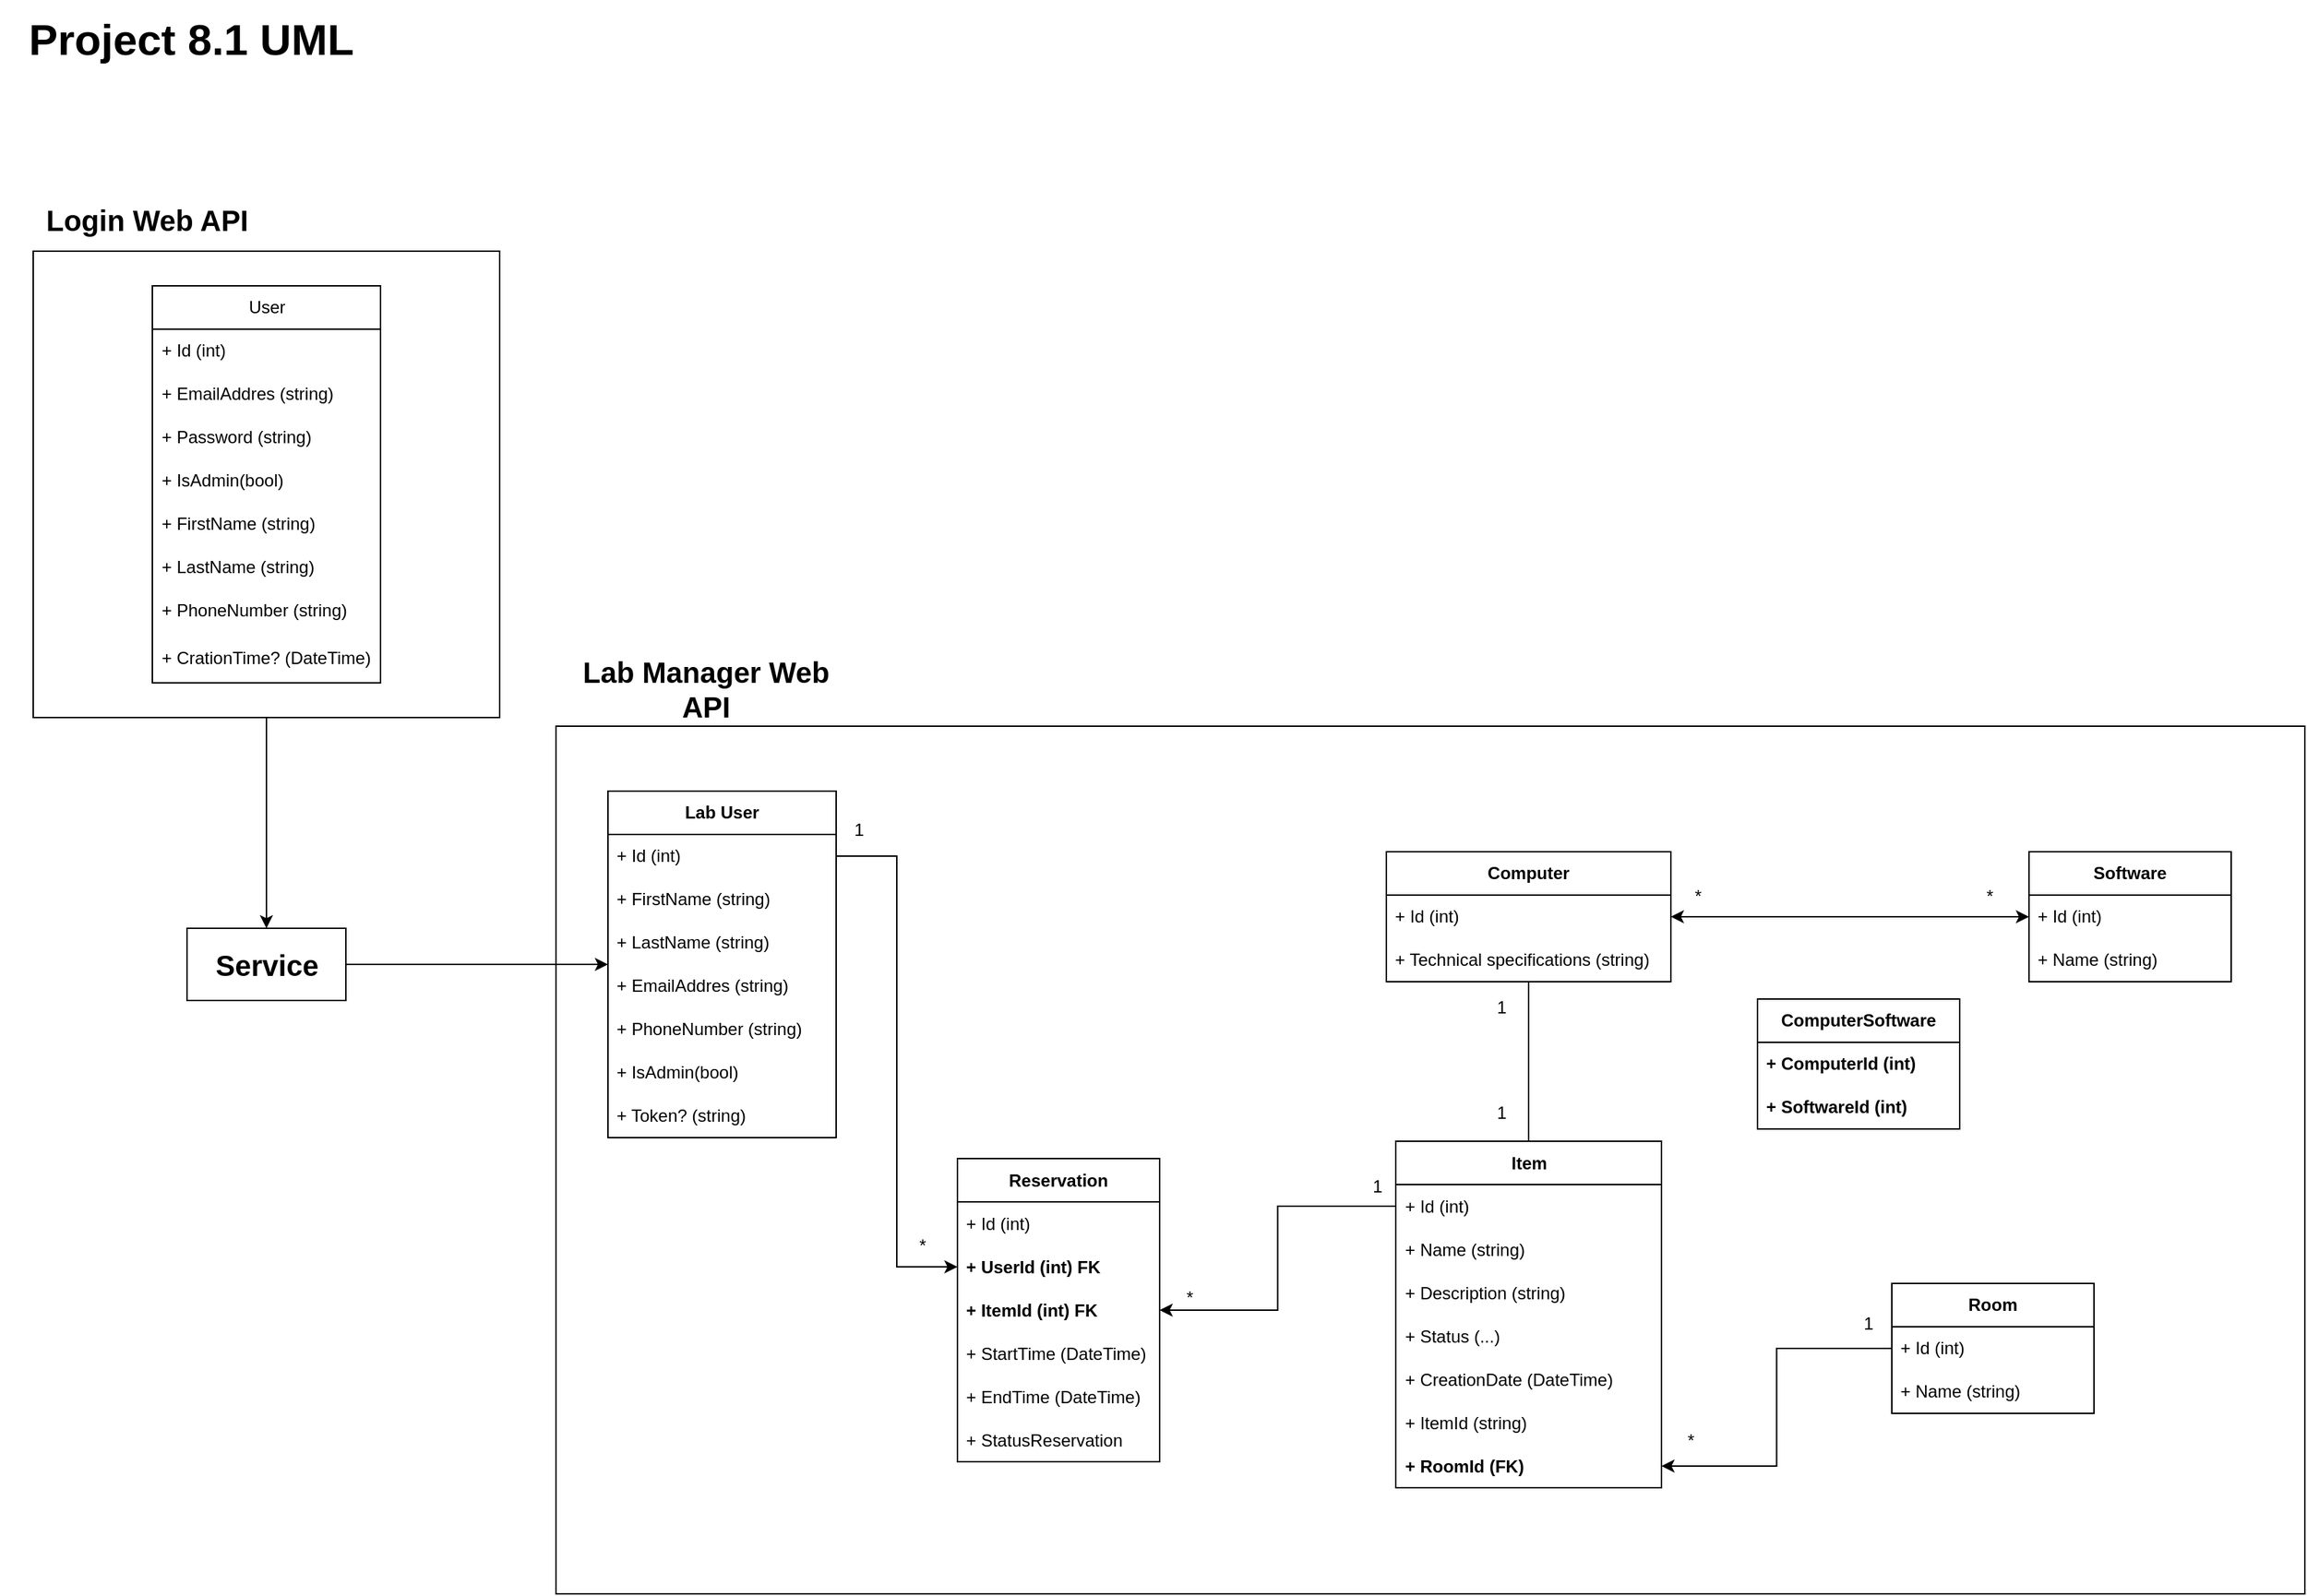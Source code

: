 <mxfile version="22.1.0" type="device">
  <diagram name="Page-1" id="DhqrK9OoihL1AYDFVoek">
    <mxGraphModel dx="2333" dy="1229" grid="0" gridSize="10" guides="1" tooltips="1" connect="1" arrows="1" fold="1" page="1" pageScale="1" pageWidth="1654" pageHeight="1169" math="0" shadow="0">
      <root>
        <mxCell id="0" />
        <mxCell id="1" parent="0" />
        <mxCell id="AF57wnsFzuelbNc37cwG-21" value="" style="rounded=0;whiteSpace=wrap;html=1;" vertex="1" parent="1">
          <mxGeometry x="396" y="510" width="1211" height="601" as="geometry" />
        </mxCell>
        <mxCell id="6iZnvACgIxLlrnmqDq4K-45" style="edgeStyle=orthogonalEdgeStyle;rounded=0;orthogonalLoop=1;jettySize=auto;html=1;" parent="1" source="6iZnvACgIxLlrnmqDq4K-37" target="6iZnvACgIxLlrnmqDq4K-44" edge="1">
          <mxGeometry relative="1" as="geometry" />
        </mxCell>
        <mxCell id="6iZnvACgIxLlrnmqDq4K-37" value="" style="whiteSpace=wrap;html=1;aspect=fixed;fillColor=none;movable=1;resizable=1;rotatable=1;deletable=1;editable=1;locked=0;connectable=1;" parent="1" vertex="1">
          <mxGeometry x="34" y="181" width="323" height="323" as="geometry" />
        </mxCell>
        <mxCell id="6iZnvACgIxLlrnmqDq4K-27" value="User" style="swimlane;fontStyle=0;childLayout=stackLayout;horizontal=1;startSize=30;horizontalStack=0;resizeParent=1;resizeParentMax=0;resizeLast=0;collapsible=1;marginBottom=0;whiteSpace=wrap;html=1;" parent="1" vertex="1">
          <mxGeometry x="116.5" y="205" width="158" height="275" as="geometry" />
        </mxCell>
        <mxCell id="6iZnvACgIxLlrnmqDq4K-28" value="+ Id (int)" style="text;strokeColor=none;fillColor=none;align=left;verticalAlign=middle;spacingLeft=4;spacingRight=4;overflow=hidden;points=[[0,0.5],[1,0.5]];portConstraint=eastwest;rotatable=0;whiteSpace=wrap;html=1;" parent="6iZnvACgIxLlrnmqDq4K-27" vertex="1">
          <mxGeometry y="30" width="158" height="30" as="geometry" />
        </mxCell>
        <mxCell id="6iZnvACgIxLlrnmqDq4K-29" value="+ EmailAddres (string)" style="text;strokeColor=none;fillColor=none;align=left;verticalAlign=middle;spacingLeft=4;spacingRight=4;overflow=hidden;points=[[0,0.5],[1,0.5]];portConstraint=eastwest;rotatable=0;whiteSpace=wrap;html=1;" parent="6iZnvACgIxLlrnmqDq4K-27" vertex="1">
          <mxGeometry y="60" width="158" height="30" as="geometry" />
        </mxCell>
        <mxCell id="6iZnvACgIxLlrnmqDq4K-30" value="+ Password (string)" style="text;strokeColor=none;fillColor=none;align=left;verticalAlign=middle;spacingLeft=4;spacingRight=4;overflow=hidden;points=[[0,0.5],[1,0.5]];portConstraint=eastwest;rotatable=0;whiteSpace=wrap;html=1;" parent="6iZnvACgIxLlrnmqDq4K-27" vertex="1">
          <mxGeometry y="90" width="158" height="30" as="geometry" />
        </mxCell>
        <mxCell id="6iZnvACgIxLlrnmqDq4K-38" value="+ IsAdmin(bool)" style="text;strokeColor=none;fillColor=none;align=left;verticalAlign=middle;spacingLeft=4;spacingRight=4;overflow=hidden;points=[[0,0.5],[1,0.5]];portConstraint=eastwest;rotatable=0;whiteSpace=wrap;html=1;" parent="6iZnvACgIxLlrnmqDq4K-27" vertex="1">
          <mxGeometry y="120" width="158" height="30" as="geometry" />
        </mxCell>
        <mxCell id="6iZnvACgIxLlrnmqDq4K-32" value="+ FirstName (string)" style="text;strokeColor=none;fillColor=none;align=left;verticalAlign=middle;spacingLeft=4;spacingRight=4;overflow=hidden;points=[[0,0.5],[1,0.5]];portConstraint=eastwest;rotatable=0;whiteSpace=wrap;html=1;" parent="6iZnvACgIxLlrnmqDq4K-27" vertex="1">
          <mxGeometry y="150" width="158" height="30" as="geometry" />
        </mxCell>
        <mxCell id="6iZnvACgIxLlrnmqDq4K-33" value="+ LastName (string)" style="text;strokeColor=none;fillColor=none;align=left;verticalAlign=middle;spacingLeft=4;spacingRight=4;overflow=hidden;points=[[0,0.5],[1,0.5]];portConstraint=eastwest;rotatable=0;whiteSpace=wrap;html=1;" parent="6iZnvACgIxLlrnmqDq4K-27" vertex="1">
          <mxGeometry y="180" width="158" height="30" as="geometry" />
        </mxCell>
        <mxCell id="6iZnvACgIxLlrnmqDq4K-34" value="+ PhoneNumber (string)" style="text;strokeColor=none;fillColor=none;align=left;verticalAlign=middle;spacingLeft=4;spacingRight=4;overflow=hidden;points=[[0,0.5],[1,0.5]];portConstraint=eastwest;rotatable=0;whiteSpace=wrap;html=1;" parent="6iZnvACgIxLlrnmqDq4K-27" vertex="1">
          <mxGeometry y="210" width="158" height="30" as="geometry" />
        </mxCell>
        <mxCell id="6iZnvACgIxLlrnmqDq4K-35" value="+ CrationTime? (DateTime)" style="text;strokeColor=none;fillColor=none;align=left;verticalAlign=middle;spacingLeft=4;spacingRight=4;overflow=hidden;points=[[0,0.5],[1,0.5]];portConstraint=eastwest;rotatable=0;whiteSpace=wrap;html=1;" parent="6iZnvACgIxLlrnmqDq4K-27" vertex="1">
          <mxGeometry y="240" width="158" height="35" as="geometry" />
        </mxCell>
        <mxCell id="6iZnvACgIxLlrnmqDq4K-40" value="&lt;b&gt;&lt;font style=&quot;font-size: 30px;&quot;&gt;Project 8.1 UML&lt;/font&gt;&lt;/b&gt;" style="text;html=1;strokeColor=none;fillColor=none;align=center;verticalAlign=middle;whiteSpace=wrap;rounded=0;movable=1;resizable=1;rotatable=1;deletable=1;editable=1;locked=0;connectable=1;" parent="1" vertex="1">
          <mxGeometry x="11.5" y="7" width="263" height="53" as="geometry" />
        </mxCell>
        <mxCell id="6iZnvACgIxLlrnmqDq4K-41" value="&lt;b&gt;&lt;font style=&quot;font-size: 20px;&quot;&gt;Login Web API&lt;/font&gt;&lt;/b&gt;" style="text;html=1;strokeColor=none;fillColor=none;align=center;verticalAlign=middle;whiteSpace=wrap;rounded=0;" parent="1" vertex="1">
          <mxGeometry x="34" y="144" width="158" height="30" as="geometry" />
        </mxCell>
        <mxCell id="AF57wnsFzuelbNc37cwG-22" style="edgeStyle=orthogonalEdgeStyle;rounded=0;orthogonalLoop=1;jettySize=auto;html=1;" edge="1" parent="1" source="6iZnvACgIxLlrnmqDq4K-44" target="6iZnvACgIxLlrnmqDq4K-50">
          <mxGeometry relative="1" as="geometry" />
        </mxCell>
        <mxCell id="6iZnvACgIxLlrnmqDq4K-44" value="&lt;b&gt;&lt;font style=&quot;font-size: 20px;&quot;&gt;Service&lt;/font&gt;&lt;/b&gt;" style="html=1;whiteSpace=wrap;" parent="1" vertex="1">
          <mxGeometry x="140.5" y="650" width="110" height="50" as="geometry" />
        </mxCell>
        <mxCell id="6iZnvACgIxLlrnmqDq4K-49" value="&lt;b&gt;&lt;font style=&quot;font-size: 20px;&quot;&gt;Lab Manager Web API&lt;/font&gt;&lt;/b&gt;" style="text;html=1;strokeColor=none;fillColor=none;align=center;verticalAlign=middle;whiteSpace=wrap;rounded=0;" parent="1" vertex="1">
          <mxGeometry x="396" y="469" width="208" height="30" as="geometry" />
        </mxCell>
        <mxCell id="6iZnvACgIxLlrnmqDq4K-50" value="&lt;b&gt;Lab User&lt;/b&gt;" style="swimlane;fontStyle=0;childLayout=stackLayout;horizontal=1;startSize=30;horizontalStack=0;resizeParent=1;resizeParentMax=0;resizeLast=0;collapsible=1;marginBottom=0;whiteSpace=wrap;html=1;" parent="1" vertex="1">
          <mxGeometry x="432" y="555" width="158" height="240" as="geometry" />
        </mxCell>
        <mxCell id="6iZnvACgIxLlrnmqDq4K-51" value="+ Id (int)" style="text;strokeColor=none;fillColor=none;align=left;verticalAlign=middle;spacingLeft=4;spacingRight=4;overflow=hidden;points=[[0,0.5],[1,0.5]];portConstraint=eastwest;rotatable=0;whiteSpace=wrap;html=1;" parent="6iZnvACgIxLlrnmqDq4K-50" vertex="1">
          <mxGeometry y="30" width="158" height="30" as="geometry" />
        </mxCell>
        <mxCell id="6iZnvACgIxLlrnmqDq4K-55" value="+ FirstName (string)" style="text;strokeColor=none;fillColor=none;align=left;verticalAlign=middle;spacingLeft=4;spacingRight=4;overflow=hidden;points=[[0,0.5],[1,0.5]];portConstraint=eastwest;rotatable=0;whiteSpace=wrap;html=1;" parent="6iZnvACgIxLlrnmqDq4K-50" vertex="1">
          <mxGeometry y="60" width="158" height="30" as="geometry" />
        </mxCell>
        <mxCell id="6iZnvACgIxLlrnmqDq4K-56" value="+ LastName (string)" style="text;strokeColor=none;fillColor=none;align=left;verticalAlign=middle;spacingLeft=4;spacingRight=4;overflow=hidden;points=[[0,0.5],[1,0.5]];portConstraint=eastwest;rotatable=0;whiteSpace=wrap;html=1;" parent="6iZnvACgIxLlrnmqDq4K-50" vertex="1">
          <mxGeometry y="90" width="158" height="30" as="geometry" />
        </mxCell>
        <mxCell id="6iZnvACgIxLlrnmqDq4K-52" value="+ EmailAddres (string)" style="text;strokeColor=none;fillColor=none;align=left;verticalAlign=middle;spacingLeft=4;spacingRight=4;overflow=hidden;points=[[0,0.5],[1,0.5]];portConstraint=eastwest;rotatable=0;whiteSpace=wrap;html=1;" parent="6iZnvACgIxLlrnmqDq4K-50" vertex="1">
          <mxGeometry y="120" width="158" height="30" as="geometry" />
        </mxCell>
        <mxCell id="6iZnvACgIxLlrnmqDq4K-57" value="+ PhoneNumber (string)" style="text;strokeColor=none;fillColor=none;align=left;verticalAlign=middle;spacingLeft=4;spacingRight=4;overflow=hidden;points=[[0,0.5],[1,0.5]];portConstraint=eastwest;rotatable=0;whiteSpace=wrap;html=1;" parent="6iZnvACgIxLlrnmqDq4K-50" vertex="1">
          <mxGeometry y="150" width="158" height="30" as="geometry" />
        </mxCell>
        <mxCell id="6iZnvACgIxLlrnmqDq4K-54" value="+ IsAdmin(bool)" style="text;strokeColor=none;fillColor=none;align=left;verticalAlign=middle;spacingLeft=4;spacingRight=4;overflow=hidden;points=[[0,0.5],[1,0.5]];portConstraint=eastwest;rotatable=0;whiteSpace=wrap;html=1;" parent="6iZnvACgIxLlrnmqDq4K-50" vertex="1">
          <mxGeometry y="180" width="158" height="30" as="geometry" />
        </mxCell>
        <mxCell id="6iZnvACgIxLlrnmqDq4K-59" value="+ Token? (string)" style="text;strokeColor=none;fillColor=none;align=left;verticalAlign=middle;spacingLeft=4;spacingRight=4;overflow=hidden;points=[[0,0.5],[1,0.5]];portConstraint=eastwest;rotatable=0;whiteSpace=wrap;html=1;" parent="6iZnvACgIxLlrnmqDq4K-50" vertex="1">
          <mxGeometry y="210" width="158" height="30" as="geometry" />
        </mxCell>
        <mxCell id="6iZnvACgIxLlrnmqDq4K-115" style="edgeStyle=orthogonalEdgeStyle;rounded=0;orthogonalLoop=1;jettySize=auto;html=1;endArrow=none;endFill=0;" parent="1" source="6iZnvACgIxLlrnmqDq4K-65" target="6iZnvACgIxLlrnmqDq4K-110" edge="1">
          <mxGeometry relative="1" as="geometry" />
        </mxCell>
        <mxCell id="6iZnvACgIxLlrnmqDq4K-65" value="&lt;b&gt;Item&lt;/b&gt;" style="swimlane;fontStyle=0;childLayout=stackLayout;horizontal=1;startSize=30;horizontalStack=0;resizeParent=1;resizeParentMax=0;resizeLast=0;collapsible=1;marginBottom=0;whiteSpace=wrap;html=1;" parent="1" vertex="1">
          <mxGeometry x="977.5" y="797.5" width="184" height="240" as="geometry" />
        </mxCell>
        <mxCell id="6iZnvACgIxLlrnmqDq4K-66" value="+ Id (int)" style="text;strokeColor=none;fillColor=none;align=left;verticalAlign=middle;spacingLeft=4;spacingRight=4;overflow=hidden;points=[[0,0.5],[1,0.5]];portConstraint=eastwest;rotatable=0;whiteSpace=wrap;html=1;" parent="6iZnvACgIxLlrnmqDq4K-65" vertex="1">
          <mxGeometry y="30" width="184" height="30" as="geometry" />
        </mxCell>
        <mxCell id="6iZnvACgIxLlrnmqDq4K-67" value="+ Name (string)" style="text;strokeColor=none;fillColor=none;align=left;verticalAlign=middle;spacingLeft=4;spacingRight=4;overflow=hidden;points=[[0,0.5],[1,0.5]];portConstraint=eastwest;rotatable=0;whiteSpace=wrap;html=1;" parent="6iZnvACgIxLlrnmqDq4K-65" vertex="1">
          <mxGeometry y="60" width="184" height="30" as="geometry" />
        </mxCell>
        <mxCell id="6iZnvACgIxLlrnmqDq4K-68" value="+ Description (string)" style="text;strokeColor=none;fillColor=none;align=left;verticalAlign=middle;spacingLeft=4;spacingRight=4;overflow=hidden;points=[[0,0.5],[1,0.5]];portConstraint=eastwest;rotatable=0;whiteSpace=wrap;html=1;" parent="6iZnvACgIxLlrnmqDq4K-65" vertex="1">
          <mxGeometry y="90" width="184" height="30" as="geometry" />
        </mxCell>
        <mxCell id="AF57wnsFzuelbNc37cwG-2" value="+ Status (...)" style="text;strokeColor=none;fillColor=none;align=left;verticalAlign=middle;spacingLeft=4;spacingRight=4;overflow=hidden;points=[[0,0.5],[1,0.5]];portConstraint=eastwest;rotatable=0;whiteSpace=wrap;html=1;" vertex="1" parent="6iZnvACgIxLlrnmqDq4K-65">
          <mxGeometry y="120" width="184" height="30" as="geometry" />
        </mxCell>
        <mxCell id="6iZnvACgIxLlrnmqDq4K-79" value="+ CreationDate (DateTime)" style="text;strokeColor=none;fillColor=none;align=left;verticalAlign=middle;spacingLeft=4;spacingRight=4;overflow=hidden;points=[[0,0.5],[1,0.5]];portConstraint=eastwest;rotatable=0;whiteSpace=wrap;html=1;" parent="6iZnvACgIxLlrnmqDq4K-65" vertex="1">
          <mxGeometry y="150" width="184" height="30" as="geometry" />
        </mxCell>
        <mxCell id="6iZnvACgIxLlrnmqDq4K-80" value="+ ItemId (string)" style="text;strokeColor=none;fillColor=none;align=left;verticalAlign=middle;spacingLeft=4;spacingRight=4;overflow=hidden;points=[[0,0.5],[1,0.5]];portConstraint=eastwest;rotatable=0;whiteSpace=wrap;html=1;" parent="6iZnvACgIxLlrnmqDq4K-65" vertex="1">
          <mxGeometry y="180" width="184" height="30" as="geometry" />
        </mxCell>
        <mxCell id="AF57wnsFzuelbNc37cwG-3" value="&lt;b&gt;+ RoomId (FK)&lt;/b&gt;" style="text;strokeColor=none;fillColor=none;align=left;verticalAlign=middle;spacingLeft=4;spacingRight=4;overflow=hidden;points=[[0,0.5],[1,0.5]];portConstraint=eastwest;rotatable=0;whiteSpace=wrap;html=1;" vertex="1" parent="6iZnvACgIxLlrnmqDq4K-65">
          <mxGeometry y="210" width="184" height="30" as="geometry" />
        </mxCell>
        <mxCell id="6iZnvACgIxLlrnmqDq4K-73" value="&lt;b&gt;Reservation&lt;/b&gt;" style="swimlane;fontStyle=0;childLayout=stackLayout;horizontal=1;startSize=30;horizontalStack=0;resizeParent=1;resizeParentMax=0;resizeLast=0;collapsible=1;marginBottom=0;whiteSpace=wrap;html=1;" parent="1" vertex="1">
          <mxGeometry x="674" y="809.5" width="140" height="210" as="geometry" />
        </mxCell>
        <mxCell id="6iZnvACgIxLlrnmqDq4K-74" value="+ Id (int)" style="text;strokeColor=none;fillColor=none;align=left;verticalAlign=middle;spacingLeft=4;spacingRight=4;overflow=hidden;points=[[0,0.5],[1,0.5]];portConstraint=eastwest;rotatable=0;whiteSpace=wrap;html=1;" parent="6iZnvACgIxLlrnmqDq4K-73" vertex="1">
          <mxGeometry y="30" width="140" height="30" as="geometry" />
        </mxCell>
        <mxCell id="6iZnvACgIxLlrnmqDq4K-75" value="&lt;b&gt;+ UserId (int) FK&lt;/b&gt;" style="text;strokeColor=none;fillColor=none;align=left;verticalAlign=middle;spacingLeft=4;spacingRight=4;overflow=hidden;points=[[0,0.5],[1,0.5]];portConstraint=eastwest;rotatable=0;whiteSpace=wrap;html=1;" parent="6iZnvACgIxLlrnmqDq4K-73" vertex="1">
          <mxGeometry y="60" width="140" height="30" as="geometry" />
        </mxCell>
        <mxCell id="6iZnvACgIxLlrnmqDq4K-76" value="&lt;b&gt;+ ItemId (int) FK&lt;/b&gt;" style="text;strokeColor=none;fillColor=none;align=left;verticalAlign=middle;spacingLeft=4;spacingRight=4;overflow=hidden;points=[[0,0.5],[1,0.5]];portConstraint=eastwest;rotatable=0;whiteSpace=wrap;html=1;" parent="6iZnvACgIxLlrnmqDq4K-73" vertex="1">
          <mxGeometry y="90" width="140" height="30" as="geometry" />
        </mxCell>
        <mxCell id="6iZnvACgIxLlrnmqDq4K-105" value="+ StartTime (DateTime)" style="text;strokeColor=none;fillColor=none;align=left;verticalAlign=middle;spacingLeft=4;spacingRight=4;overflow=hidden;points=[[0,0.5],[1,0.5]];portConstraint=eastwest;rotatable=0;whiteSpace=wrap;html=1;" parent="6iZnvACgIxLlrnmqDq4K-73" vertex="1">
          <mxGeometry y="120" width="140" height="30" as="geometry" />
        </mxCell>
        <mxCell id="AF57wnsFzuelbNc37cwG-14" value="+ EndTime (DateTime)" style="text;strokeColor=none;fillColor=none;align=left;verticalAlign=middle;spacingLeft=4;spacingRight=4;overflow=hidden;points=[[0,0.5],[1,0.5]];portConstraint=eastwest;rotatable=0;whiteSpace=wrap;html=1;" vertex="1" parent="6iZnvACgIxLlrnmqDq4K-73">
          <mxGeometry y="150" width="140" height="30" as="geometry" />
        </mxCell>
        <mxCell id="AF57wnsFzuelbNc37cwG-13" value="+ StatusReservation" style="text;strokeColor=none;fillColor=none;align=left;verticalAlign=middle;spacingLeft=4;spacingRight=4;overflow=hidden;points=[[0,0.5],[1,0.5]];portConstraint=eastwest;rotatable=0;whiteSpace=wrap;html=1;" vertex="1" parent="6iZnvACgIxLlrnmqDq4K-73">
          <mxGeometry y="180" width="140" height="30" as="geometry" />
        </mxCell>
        <mxCell id="6iZnvACgIxLlrnmqDq4K-91" value="&lt;b&gt;Room&lt;/b&gt;" style="swimlane;fontStyle=0;childLayout=stackLayout;horizontal=1;startSize=30;horizontalStack=0;resizeParent=1;resizeParentMax=0;resizeLast=0;collapsible=1;marginBottom=0;whiteSpace=wrap;html=1;" parent="1" vertex="1">
          <mxGeometry x="1321" y="896" width="140" height="90" as="geometry" />
        </mxCell>
        <mxCell id="6iZnvACgIxLlrnmqDq4K-92" value="+ Id (int)" style="text;strokeColor=none;fillColor=none;align=left;verticalAlign=middle;spacingLeft=4;spacingRight=4;overflow=hidden;points=[[0,0.5],[1,0.5]];portConstraint=eastwest;rotatable=0;whiteSpace=wrap;html=1;" parent="6iZnvACgIxLlrnmqDq4K-91" vertex="1">
          <mxGeometry y="30" width="140" height="30" as="geometry" />
        </mxCell>
        <mxCell id="6iZnvACgIxLlrnmqDq4K-93" value="+ Name (string)" style="text;strokeColor=none;fillColor=none;align=left;verticalAlign=middle;spacingLeft=4;spacingRight=4;overflow=hidden;points=[[0,0.5],[1,0.5]];portConstraint=eastwest;rotatable=0;whiteSpace=wrap;html=1;" parent="6iZnvACgIxLlrnmqDq4K-91" vertex="1">
          <mxGeometry y="60" width="140" height="30" as="geometry" />
        </mxCell>
        <mxCell id="6iZnvACgIxLlrnmqDq4K-98" value="&lt;b&gt;Software&lt;/b&gt;" style="swimlane;fontStyle=0;childLayout=stackLayout;horizontal=1;startSize=30;horizontalStack=0;resizeParent=1;resizeParentMax=0;resizeLast=0;collapsible=1;marginBottom=0;whiteSpace=wrap;html=1;" parent="1" vertex="1">
          <mxGeometry x="1416" y="597" width="140" height="90" as="geometry" />
        </mxCell>
        <mxCell id="6iZnvACgIxLlrnmqDq4K-99" value="+ Id (int)" style="text;strokeColor=none;fillColor=none;align=left;verticalAlign=middle;spacingLeft=4;spacingRight=4;overflow=hidden;points=[[0,0.5],[1,0.5]];portConstraint=eastwest;rotatable=0;whiteSpace=wrap;html=1;" parent="6iZnvACgIxLlrnmqDq4K-98" vertex="1">
          <mxGeometry y="30" width="140" height="30" as="geometry" />
        </mxCell>
        <mxCell id="6iZnvACgIxLlrnmqDq4K-100" value="+ Name (string)" style="text;strokeColor=none;fillColor=none;align=left;verticalAlign=middle;spacingLeft=4;spacingRight=4;overflow=hidden;points=[[0,0.5],[1,0.5]];portConstraint=eastwest;rotatable=0;whiteSpace=wrap;html=1;" parent="6iZnvACgIxLlrnmqDq4K-98" vertex="1">
          <mxGeometry y="60" width="140" height="30" as="geometry" />
        </mxCell>
        <mxCell id="6iZnvACgIxLlrnmqDq4K-107" value="*" style="text;html=1;strokeColor=none;fillColor=none;align=center;verticalAlign=middle;whiteSpace=wrap;rounded=0;" parent="1" vertex="1">
          <mxGeometry x="805" y="891" width="60" height="30" as="geometry" />
        </mxCell>
        <mxCell id="6iZnvACgIxLlrnmqDq4K-108" value="1" style="text;html=1;strokeColor=none;fillColor=none;align=center;verticalAlign=middle;whiteSpace=wrap;rounded=0;" parent="1" vertex="1">
          <mxGeometry x="935" y="814" width="60" height="30" as="geometry" />
        </mxCell>
        <mxCell id="6iZnvACgIxLlrnmqDq4K-133" style="edgeStyle=orthogonalEdgeStyle;rounded=0;orthogonalLoop=1;jettySize=auto;html=1;endArrow=classic;endFill=1;startArrow=classic;startFill=1;" parent="1" source="6iZnvACgIxLlrnmqDq4K-110" target="6iZnvACgIxLlrnmqDq4K-98" edge="1">
          <mxGeometry relative="1" as="geometry" />
        </mxCell>
        <mxCell id="6iZnvACgIxLlrnmqDq4K-110" value="&lt;b&gt;Computer&lt;/b&gt;" style="swimlane;fontStyle=0;childLayout=stackLayout;horizontal=1;startSize=30;horizontalStack=0;resizeParent=1;resizeParentMax=0;resizeLast=0;collapsible=1;marginBottom=0;whiteSpace=wrap;html=1;" parent="1" vertex="1">
          <mxGeometry x="971" y="597" width="197" height="90" as="geometry" />
        </mxCell>
        <mxCell id="6iZnvACgIxLlrnmqDq4K-111" value="+ Id (int) " style="text;strokeColor=none;fillColor=none;align=left;verticalAlign=middle;spacingLeft=4;spacingRight=4;overflow=hidden;points=[[0,0.5],[1,0.5]];portConstraint=eastwest;rotatable=0;whiteSpace=wrap;html=1;" parent="6iZnvACgIxLlrnmqDq4K-110" vertex="1">
          <mxGeometry y="30" width="197" height="30" as="geometry" />
        </mxCell>
        <mxCell id="6iZnvACgIxLlrnmqDq4K-112" value="+ Technical specifications (string)" style="text;strokeColor=none;fillColor=none;align=left;verticalAlign=middle;spacingLeft=4;spacingRight=4;overflow=hidden;points=[[0,0.5],[1,0.5]];portConstraint=eastwest;rotatable=0;whiteSpace=wrap;html=1;" parent="6iZnvACgIxLlrnmqDq4K-110" vertex="1">
          <mxGeometry y="60" width="197" height="30" as="geometry" />
        </mxCell>
        <mxCell id="6iZnvACgIxLlrnmqDq4K-119" value="1" style="text;html=1;strokeColor=none;fillColor=none;align=center;verticalAlign=middle;whiteSpace=wrap;rounded=0;" parent="1" vertex="1">
          <mxGeometry x="1020.5" y="763" width="60" height="30" as="geometry" />
        </mxCell>
        <mxCell id="6iZnvACgIxLlrnmqDq4K-120" value="1" style="text;html=1;strokeColor=none;fillColor=none;align=center;verticalAlign=middle;whiteSpace=wrap;rounded=0;" parent="1" vertex="1">
          <mxGeometry x="1020.5" y="690" width="60" height="30" as="geometry" />
        </mxCell>
        <mxCell id="6iZnvACgIxLlrnmqDq4K-129" value="*" style="text;html=1;strokeColor=none;fillColor=none;align=center;verticalAlign=middle;whiteSpace=wrap;rounded=0;" parent="1" vertex="1">
          <mxGeometry x="1151.5" y="989.5" width="60" height="30" as="geometry" />
        </mxCell>
        <mxCell id="6iZnvACgIxLlrnmqDq4K-130" value="1" style="text;html=1;strokeColor=none;fillColor=none;align=center;verticalAlign=middle;whiteSpace=wrap;rounded=0;" parent="1" vertex="1">
          <mxGeometry x="1275" y="909" width="60" height="30" as="geometry" />
        </mxCell>
        <mxCell id="6iZnvACgIxLlrnmqDq4K-131" value="*" style="text;html=1;strokeColor=none;fillColor=none;align=center;verticalAlign=middle;whiteSpace=wrap;rounded=0;" parent="1" vertex="1">
          <mxGeometry x="1359" y="612.5" width="60" height="30" as="geometry" />
        </mxCell>
        <mxCell id="6iZnvACgIxLlrnmqDq4K-132" value="*" style="text;html=1;strokeColor=none;fillColor=none;align=center;verticalAlign=middle;whiteSpace=wrap;rounded=0;" parent="1" vertex="1">
          <mxGeometry x="1157" y="612.5" width="60" height="30" as="geometry" />
        </mxCell>
        <mxCell id="AF57wnsFzuelbNc37cwG-5" value="&lt;b&gt;ComputerSoftware&lt;/b&gt;" style="swimlane;fontStyle=0;childLayout=stackLayout;horizontal=1;startSize=30;horizontalStack=0;resizeParent=1;resizeParentMax=0;resizeLast=0;collapsible=1;marginBottom=0;whiteSpace=wrap;html=1;" vertex="1" parent="1">
          <mxGeometry x="1228" y="699" width="140" height="90" as="geometry" />
        </mxCell>
        <mxCell id="AF57wnsFzuelbNc37cwG-6" value="&lt;b&gt;+ ComputerId (int)&lt;/b&gt;" style="text;strokeColor=none;fillColor=none;align=left;verticalAlign=middle;spacingLeft=4;spacingRight=4;overflow=hidden;points=[[0,0.5],[1,0.5]];portConstraint=eastwest;rotatable=0;whiteSpace=wrap;html=1;" vertex="1" parent="AF57wnsFzuelbNc37cwG-5">
          <mxGeometry y="30" width="140" height="30" as="geometry" />
        </mxCell>
        <mxCell id="AF57wnsFzuelbNc37cwG-7" value="&lt;b&gt;+ SoftwareId (int)&lt;/b&gt;" style="text;strokeColor=none;fillColor=none;align=left;verticalAlign=middle;spacingLeft=4;spacingRight=4;overflow=hidden;points=[[0,0.5],[1,0.5]];portConstraint=eastwest;rotatable=0;whiteSpace=wrap;html=1;" vertex="1" parent="AF57wnsFzuelbNc37cwG-5">
          <mxGeometry y="60" width="140" height="30" as="geometry" />
        </mxCell>
        <mxCell id="AF57wnsFzuelbNc37cwG-10" style="edgeStyle=orthogonalEdgeStyle;rounded=0;orthogonalLoop=1;jettySize=auto;html=1;endArrow=classic;endFill=1;" edge="1" parent="1" source="6iZnvACgIxLlrnmqDq4K-51" target="6iZnvACgIxLlrnmqDq4K-75">
          <mxGeometry relative="1" as="geometry" />
        </mxCell>
        <mxCell id="AF57wnsFzuelbNc37cwG-11" style="edgeStyle=orthogonalEdgeStyle;rounded=0;orthogonalLoop=1;jettySize=auto;html=1;endArrow=classic;endFill=1;" edge="1" parent="1" source="6iZnvACgIxLlrnmqDq4K-66" target="6iZnvACgIxLlrnmqDq4K-76">
          <mxGeometry relative="1" as="geometry" />
        </mxCell>
        <mxCell id="AF57wnsFzuelbNc37cwG-15" value="1" style="text;html=1;strokeColor=none;fillColor=none;align=center;verticalAlign=middle;whiteSpace=wrap;rounded=0;" vertex="1" parent="1">
          <mxGeometry x="576" y="567" width="60" height="30" as="geometry" />
        </mxCell>
        <mxCell id="AF57wnsFzuelbNc37cwG-16" value="*" style="text;html=1;strokeColor=none;fillColor=none;align=center;verticalAlign=middle;whiteSpace=wrap;rounded=0;" vertex="1" parent="1">
          <mxGeometry x="620" y="855" width="60" height="30" as="geometry" />
        </mxCell>
        <mxCell id="AF57wnsFzuelbNc37cwG-18" style="edgeStyle=orthogonalEdgeStyle;rounded=0;orthogonalLoop=1;jettySize=auto;html=1;" edge="1" parent="1" source="6iZnvACgIxLlrnmqDq4K-92" target="AF57wnsFzuelbNc37cwG-3">
          <mxGeometry relative="1" as="geometry" />
        </mxCell>
      </root>
    </mxGraphModel>
  </diagram>
</mxfile>
